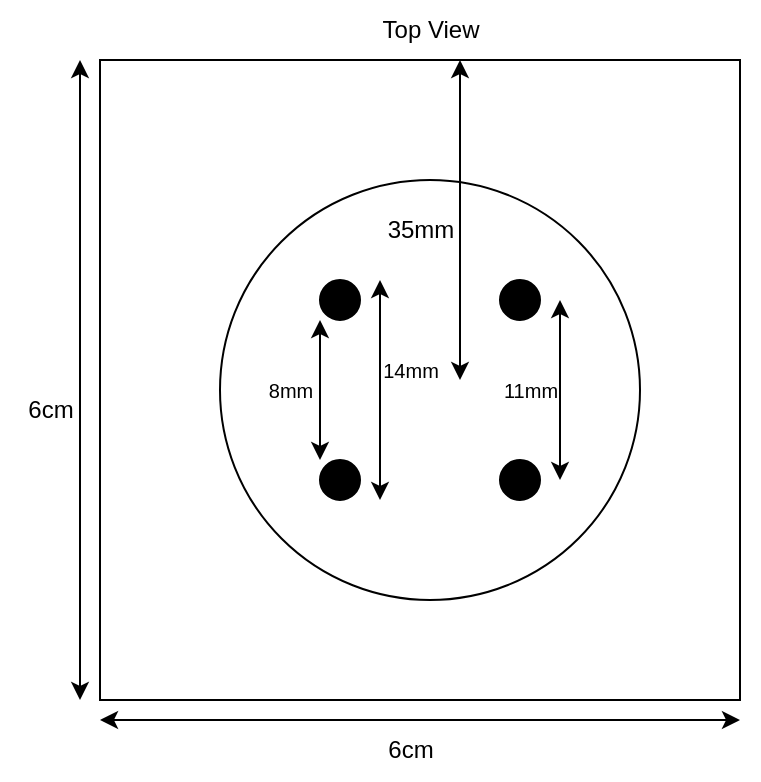 <mxfile version="21.7.4" type="device">
  <diagram name="Page-1" id="BsBtJZdpCbDv1z-KSwcp">
    <mxGraphModel dx="1420" dy="784" grid="1" gridSize="10" guides="0" tooltips="1" connect="0" arrows="1" fold="1" page="1" pageScale="1" pageWidth="850" pageHeight="1100" math="0" shadow="0">
      <root>
        <mxCell id="0" />
        <mxCell id="1" parent="0" />
        <mxCell id="kdKn8kybxeGl5Rz80cqv-15" value="" style="rounded=0;whiteSpace=wrap;html=1;" parent="1" vertex="1">
          <mxGeometry x="290" y="380" width="320" height="320" as="geometry" />
        </mxCell>
        <mxCell id="kdKn8kybxeGl5Rz80cqv-3" value="" style="ellipse;whiteSpace=wrap;html=1;aspect=fixed;fillColor=none;" parent="1" vertex="1">
          <mxGeometry x="350" y="440" width="210" height="210" as="geometry" />
        </mxCell>
        <mxCell id="PWxH9HgvDrEOuIeiDxhd-50" value="" style="endArrow=classic;startArrow=classic;html=1;rounded=0;" parent="1" edge="1">
          <mxGeometry width="50" height="50" relative="1" as="geometry">
            <mxPoint x="470" y="540" as="sourcePoint" />
            <mxPoint x="470" y="380" as="targetPoint" />
          </mxGeometry>
        </mxCell>
        <mxCell id="kdKn8kybxeGl5Rz80cqv-2" value="14mm" style="text;html=1;align=center;verticalAlign=middle;resizable=0;points=[];autosize=1;strokeColor=none;fillColor=none;fontSize=10;" parent="1" vertex="1">
          <mxGeometry x="420" y="520" width="50" height="30" as="geometry" />
        </mxCell>
        <mxCell id="kdKn8kybxeGl5Rz80cqv-4" value="" style="ellipse;whiteSpace=wrap;html=1;aspect=fixed;fillColor=#000000;" parent="1" vertex="1">
          <mxGeometry x="400" y="490" width="20" height="20" as="geometry" />
        </mxCell>
        <mxCell id="kdKn8kybxeGl5Rz80cqv-5" value="" style="ellipse;whiteSpace=wrap;html=1;aspect=fixed;fillColor=#000000;" parent="1" vertex="1">
          <mxGeometry x="490" y="490" width="20" height="20" as="geometry" />
        </mxCell>
        <mxCell id="kdKn8kybxeGl5Rz80cqv-6" value="" style="ellipse;whiteSpace=wrap;html=1;aspect=fixed;fillColor=#000000;" parent="1" vertex="1">
          <mxGeometry x="400" y="580" width="20" height="20" as="geometry" />
        </mxCell>
        <mxCell id="kdKn8kybxeGl5Rz80cqv-7" value="" style="ellipse;whiteSpace=wrap;html=1;aspect=fixed;fillColor=#000000;" parent="1" vertex="1">
          <mxGeometry x="490" y="580" width="20" height="20" as="geometry" />
        </mxCell>
        <mxCell id="kdKn8kybxeGl5Rz80cqv-8" value="" style="endArrow=classic;startArrow=classic;html=1;rounded=0;" parent="1" edge="1">
          <mxGeometry width="50" height="50" relative="1" as="geometry">
            <mxPoint x="430" y="600" as="sourcePoint" />
            <mxPoint x="430" y="490" as="targetPoint" />
          </mxGeometry>
        </mxCell>
        <mxCell id="kdKn8kybxeGl5Rz80cqv-9" value="" style="endArrow=classic;startArrow=classic;html=1;rounded=0;" parent="1" edge="1">
          <mxGeometry width="50" height="50" relative="1" as="geometry">
            <mxPoint x="400" y="580" as="sourcePoint" />
            <mxPoint x="400" y="510" as="targetPoint" />
          </mxGeometry>
        </mxCell>
        <mxCell id="kdKn8kybxeGl5Rz80cqv-10" value="8mm" style="text;html=1;align=center;verticalAlign=middle;resizable=0;points=[];autosize=1;strokeColor=none;fillColor=none;fontSize=10;" parent="1" vertex="1">
          <mxGeometry x="360" y="530" width="50" height="30" as="geometry" />
        </mxCell>
        <mxCell id="kdKn8kybxeGl5Rz80cqv-11" value="" style="endArrow=classic;startArrow=classic;html=1;rounded=0;" parent="1" edge="1">
          <mxGeometry width="50" height="50" relative="1" as="geometry">
            <mxPoint x="520" y="590" as="sourcePoint" />
            <mxPoint x="520" y="500" as="targetPoint" />
          </mxGeometry>
        </mxCell>
        <mxCell id="kdKn8kybxeGl5Rz80cqv-12" value="11mm" style="text;html=1;align=center;verticalAlign=middle;resizable=0;points=[];autosize=1;strokeColor=none;fillColor=none;fontSize=10;" parent="1" vertex="1">
          <mxGeometry x="480" y="530" width="50" height="30" as="geometry" />
        </mxCell>
        <mxCell id="kdKn8kybxeGl5Rz80cqv-13" value="35mm" style="text;html=1;align=center;verticalAlign=middle;resizable=0;points=[];autosize=1;strokeColor=none;fillColor=none;" parent="1" vertex="1">
          <mxGeometry x="420" y="450" width="60" height="30" as="geometry" />
        </mxCell>
        <mxCell id="kdKn8kybxeGl5Rz80cqv-22" value="Top View" style="text;html=1;align=center;verticalAlign=middle;resizable=0;points=[];autosize=1;strokeColor=none;fillColor=none;" parent="1" vertex="1">
          <mxGeometry x="420" y="350" width="70" height="30" as="geometry" />
        </mxCell>
        <mxCell id="kdKn8kybxeGl5Rz80cqv-23" value="" style="endArrow=classic;startArrow=classic;html=1;rounded=0;" parent="1" edge="1">
          <mxGeometry width="50" height="50" relative="1" as="geometry">
            <mxPoint x="610" y="710" as="sourcePoint" />
            <mxPoint x="290" y="710" as="targetPoint" />
          </mxGeometry>
        </mxCell>
        <mxCell id="kdKn8kybxeGl5Rz80cqv-24" value="6cm" style="text;html=1;align=center;verticalAlign=middle;resizable=0;points=[];autosize=1;strokeColor=none;fillColor=none;" parent="1" vertex="1">
          <mxGeometry x="420" y="710" width="50" height="30" as="geometry" />
        </mxCell>
        <mxCell id="kdKn8kybxeGl5Rz80cqv-25" value="" style="endArrow=classic;startArrow=classic;html=1;rounded=0;" parent="1" edge="1">
          <mxGeometry width="50" height="50" relative="1" as="geometry">
            <mxPoint x="280" y="700" as="sourcePoint" />
            <mxPoint x="280" y="380" as="targetPoint" />
          </mxGeometry>
        </mxCell>
        <mxCell id="kdKn8kybxeGl5Rz80cqv-26" value="6cm" style="text;html=1;align=center;verticalAlign=middle;resizable=0;points=[];autosize=1;strokeColor=none;fillColor=none;" parent="1" vertex="1">
          <mxGeometry x="240" y="540" width="50" height="30" as="geometry" />
        </mxCell>
      </root>
    </mxGraphModel>
  </diagram>
</mxfile>
